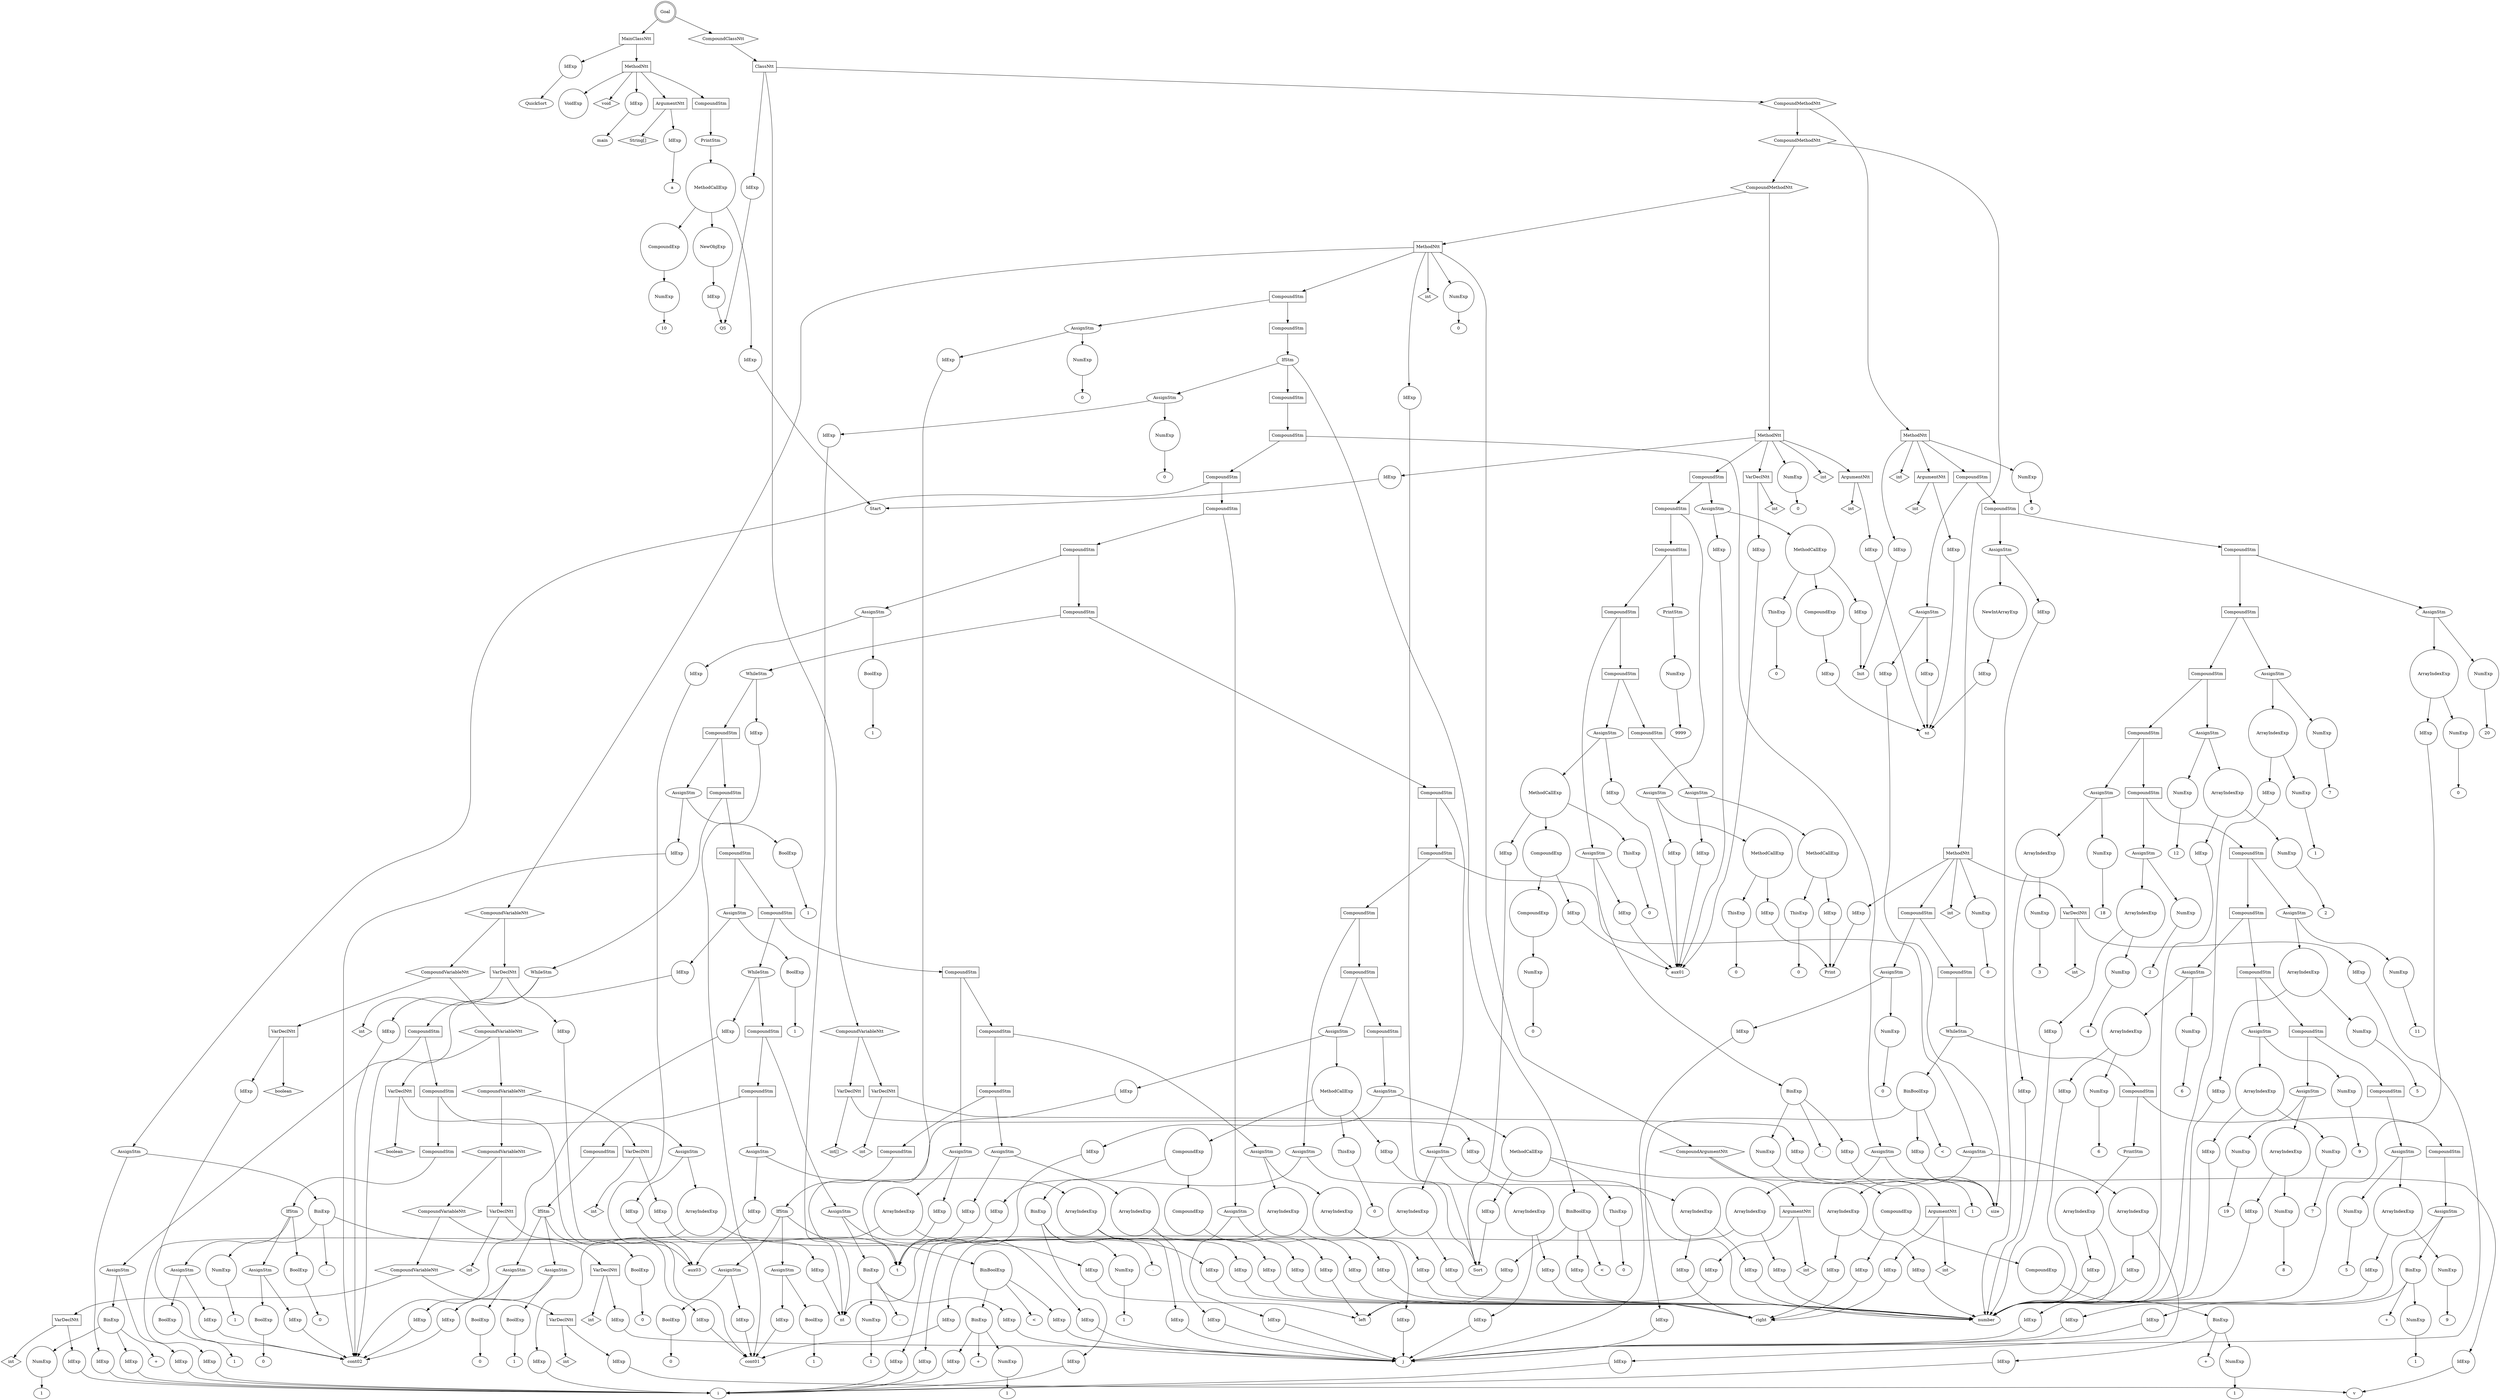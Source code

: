 digraph my_graph {
-1261397168;
-1261397168[label = "Goal", shape = "doublecircle"];
-1261397168->-1261435184;
-1261435184[label = "MainClassNtt", shape = "box"];
-1261435184->-1261434176
-1261434176[label = "IdExp", shape = "circle"];
-1261434176->-1259338288;
-1259338288[label = "QuickSort"];
-1261435184->-1250949040;
-1250949040[label = "MethodNtt", shape = "box"];
-1250949040->-1261435232;
-1261435232[label = "void", shape = "diamond" ];
-1250949040->-1261435280
-1261435280[label = "IdExp", shape = "circle"];
-1261435280->-1259338672;
-1259338672[label = "main"];
-1250949040->-1261435424;
-1261435424[label = "ArgumentNtt", shape = "box"];
-1261435424->-1261435376;
-1261435376[label = "String[]", shape = "diamond" ];
-1261435424->-1261434368
-1261434368[label = "IdExp", shape = "circle"];
-1261434368->-1259338448;
-1259338448[label = "a"];
-1250949040->-1261435136;
-1261435136[label = "CompoundStm", shape = "polygon"];
-1261435136->-1259338640;
-1259338640[label = "PrintStm", shape = "ellipse"];
-1259338640->-1261435040
-1261435040[label = "MethodCallExp", shape = "circle"];
-1261435040->-1261434608
-1261434608[label = "NewObjExp", shape = "circle"];
-1261434608->-1261434512
-1261434512[label = "IdExp", shape = "circle"];
-1261434512->-1259338512;
-1259338512[label = "QS"];
-1261435040->-1261434752
-1261434752[label = "IdExp", shape = "circle"];
-1261434752->-1259338576;
-1259338576[label = "Start"];
-1261435040->-1261434944;
-1261434944[label = "CompoundExp", shape = "circle"];
-1261434944->-1261434848
-1261434848[label = "NumExp", shape = "circle"];
-1261434848->-1261434847;
-1261434847[label = "10"];
-1250949040->-1259338736
-1259338736[label = "VoidExp", shape = "circle"];
-1261397168->-1261397120;
-1261397120[label = "CompoundClassNtt", shape = "hexagon"];
-1261397120->-1261397072;
-1261397072[label = "ClassNtt", shape = "box"];
-1261397072->-1261435712
-1261435712[label = "IdExp", shape = "circle"];
-1261435712->-1259338512;
-1259338512[label = "QS"];
-1261397072->-1261436336;
-1261436336[label = "CompoundVariableNtt", shape = "hexagon"];
-1261436336->-1261436000;
-1261436000[label = "VarDeclNtt", shape = "box"];
-1261436000->-1261435808;
-1261435808[label = "int[]", shape = "diamond" ];
-1261436000->-1261435904
-1261435904[label = "IdExp", shape = "circle"];
-1261435904->-1259338768;
-1259338768[label = "number"];
-1261436336->-1261436288;
-1261436288[label = "VarDeclNtt", shape = "box"];
-1261436288->-1261436096;
-1261436096[label = "int", shape = "diamond" ];
-1261436288->-1261436192
-1261436192[label = "IdExp", shape = "circle"];
-1261436192->-1259338832;
-1259338832[label = "size"];
-1261397072->-1261397024;
-1261397024[label = "CompoundMethodNtt", shape = "hexagon"];
-1261397024->-1261408688;
-1261408688[label = "CompoundMethodNtt", shape = "hexagon"];
-1261408688->-1261406240;
-1261406240[label = "CompoundMethodNtt", shape = "hexagon"];
-1261406240->-1250949616;
-1250949616[label = "MethodNtt", shape = "box"];
-1250949616->-1261436384;
-1261436384[label = "int", shape = "diamond" ];
-1250949616->-1261436480
-1261436480[label = "IdExp", shape = "circle"];
-1261436480->-1259338576;
-1259338576[label = "Start"];
-1250949616->-1261436768;
-1261436768[label = "ArgumentNtt", shape = "box"];
-1261436768->-1261436576;
-1261436576[label = "int", shape = "diamond" ];
-1261436768->-1261436672
-1261436672[label = "IdExp", shape = "circle"];
-1261436672->-1259338896;
-1259338896[label = "sz"];
-1250949616->-1261430912;
-1261430912[label = "VarDeclNtt", shape = "box"];
-1261430912->-1261436864;
-1261436864[label = "int", shape = "diamond" ];
-1261430912->-1261430816
-1261430816[label = "IdExp", shape = "circle"];
-1261430816->-1259338960;
-1259338960[label = "aux01"];
-1250949616->-1261428512;
-1261428512[label = "CompoundStm", shape = "polygon"];
-1261428512->-1261428464;
-1261428464[label = "CompoundStm", shape = "polygon"];
-1261428464->-1261428416;
-1261428416[label = "CompoundStm", shape = "polygon"];
-1261428416->-1261428368;
-1261428368[label = "CompoundStm", shape = "polygon"];
-1261428368->-1261428320;
-1261428320[label = "CompoundStm", shape = "polygon"];
-1261428320->-1261428272;
-1261428272[label = "CompoundStm", shape = "polygon"];
-1261428272->-1261428224;
-1261428224[label = "AssignStm", shape = "ellipse"];
-1261428224->-1261427792
-1261427792[label = "IdExp", shape = "circle"];
-1261427792->-1259338960;
-1259338960[label = "aux01"];
-1261428224->-1261428128
-1261428128[label = "MethodCallExp", shape = "circle"];
-1261428128->-1261427888
-1261427888[label = "ThisExp", shape = "circle"];
-1261427888->-1261427887;
-1261427887[label = "0"];
-1261428128->-1261428032
-1261428032[label = "IdExp", shape = "circle"];
-1261428032->-1259339088;
-1259339088[label = "Print"];
-1261428320->-1261433840;
-1261433840[label = "AssignStm", shape = "ellipse"];
-1261433840->-1261432976
-1261432976[label = "IdExp", shape = "circle"];
-1261432976->-1259338960;
-1259338960[label = "aux01"];
-1261433840->-1261433744
-1261433744[label = "MethodCallExp", shape = "circle"];
-1261433744->-1261433072
-1261433072[label = "ThisExp", shape = "circle"];
-1261433072->-1261433071;
-1261433071[label = "0"];
-1261433744->-1261433216
-1261433216[label = "IdExp", shape = "circle"];
-1261433216->-1259339184;
-1259339184[label = "Sort"];
-1261433744->-1261433648;
-1261433648[label = "CompoundExp", shape = "circle"];
-1261433648->-1261433408;
-1261433408[label = "CompoundExp", shape = "circle"];
-1261433408->-1261433312
-1261433312[label = "NumExp", shape = "circle"];
-1261433312->-1261433311;
-1261433311[label = "0"];
-1261433648->-1261433552
-1261433552[label = "IdExp", shape = "circle"];
-1261433552->-1259338960;
-1259338960[label = "aux01"];
-1261428368->-1261432880;
-1261432880[label = "AssignStm", shape = "ellipse"];
-1261432880->-1261432448
-1261432448[label = "IdExp", shape = "circle"];
-1261432448->-1259338960;
-1259338960[label = "aux01"];
-1261432880->-1261432784;
-1261432784[label = "BinExp", shape = "circle"];
-1261432784->-1261432592
-1261432592[label = "IdExp", shape = "circle"];
-1261432592->-1259338832;
-1259338832[label = "size"];
-1261432784->-1261432783;
-1261432783[label = "-" ];
-1261432784->-1261432688
-1261432688[label = "NumExp", shape = "circle"];
-1261432688->-1261432687;
-1261432687[label = "1"];
-1261428416->-1259339152;
-1259339152[label = "PrintStm", shape = "ellipse"];
-1259339152->-1261432304
-1261432304[label = "NumExp", shape = "circle"];
-1261432304->-1261432303;
-1261432303[label = "9999"];
-1261428464->-1261432256;
-1261432256[label = "AssignStm", shape = "ellipse"];
-1261432256->-1261431824
-1261431824[label = "IdExp", shape = "circle"];
-1261431824->-1259338960;
-1259338960[label = "aux01"];
-1261432256->-1261432160
-1261432160[label = "MethodCallExp", shape = "circle"];
-1261432160->-1261431920
-1261431920[label = "ThisExp", shape = "circle"];
-1261431920->-1261431919;
-1261431919[label = "0"];
-1261432160->-1261432064
-1261432064[label = "IdExp", shape = "circle"];
-1261432064->-1259339088;
-1259339088[label = "Print"];
-1261428512->-1261431728;
-1261431728[label = "AssignStm", shape = "ellipse"];
-1261431728->-1261431056
-1261431056[label = "IdExp", shape = "circle"];
-1261431056->-1259338960;
-1259338960[label = "aux01"];
-1261431728->-1261431632
-1261431632[label = "MethodCallExp", shape = "circle"];
-1261431632->-1261431152
-1261431152[label = "ThisExp", shape = "circle"];
-1261431152->-1261431151;
-1261431151[label = "0"];
-1261431632->-1261431296
-1261431296[label = "IdExp", shape = "circle"];
-1261431296->-1259339024;
-1259339024[label = "Init"];
-1261431632->-1261431536;
-1261431536[label = "CompoundExp", shape = "circle"];
-1261431536->-1261431440
-1261431440[label = "IdExp", shape = "circle"];
-1261431440->-1259338896;
-1259338896[label = "sz"];
-1250949616->-1261428560
-1261428560[label = "NumExp", shape = "circle"];
-1261428560->-1261428559;
-1261428559[label = "0"];
-1261406240->-1250950320;
-1250950320[label = "MethodNtt", shape = "box"];
-1250950320->-1261428704;
-1261428704[label = "int", shape = "diamond" ];
-1250950320->-1261428800
-1261428800[label = "IdExp", shape = "circle"];
-1261428800->-1259339184;
-1259339184[label = "Sort"];
-1250950320->-1261429424;
-1261429424[label = "CompoundArgumentNtt", shape = "hexagon"];
-1261429424->-1261429088;
-1261429088[label = "ArgumentNtt", shape = "box"];
-1261429088->-1261428896;
-1261428896[label = "int", shape = "diamond" ];
-1261429088->-1261428992
-1261428992[label = "IdExp", shape = "circle"];
-1261428992->-1259339248;
-1259339248[label = "left"];
-1261429424->-1261429376;
-1261429376[label = "ArgumentNtt", shape = "box"];
-1261429376->-1261429184;
-1261429184[label = "int", shape = "diamond" ];
-1261429376->-1261429280
-1261429280[label = "IdExp", shape = "circle"];
-1261429280->-1259339312;
-1259339312[label = "right"];
-1250950320->-1261425584;
-1261425584[label = "CompoundVariableNtt", shape = "hexagon"];
-1261425584->-1261425296;
-1261425296[label = "CompoundVariableNtt", shape = "hexagon"];
-1261425296->-1261425008;
-1261425008[label = "CompoundVariableNtt", shape = "hexagon"];
-1261425008->-1261424720;
-1261424720[label = "CompoundVariableNtt", shape = "hexagon"];
-1261424720->-1261430576;
-1261430576[label = "CompoundVariableNtt", shape = "hexagon"];
-1261430576->-1261430288;
-1261430288[label = "CompoundVariableNtt", shape = "hexagon"];
-1261430288->-1261430000;
-1261430000[label = "CompoundVariableNtt", shape = "hexagon"];
-1261430000->-1261429664;
-1261429664[label = "VarDeclNtt", shape = "box"];
-1261429664->-1261429472;
-1261429472[label = "int", shape = "diamond" ];
-1261429664->-1261429568
-1261429568[label = "IdExp", shape = "circle"];
-1261429568->-1259339376;
-1259339376[label = "v"];
-1261430000->-1261429952;
-1261429952[label = "VarDeclNtt", shape = "box"];
-1261429952->-1261429760;
-1261429760[label = "int", shape = "diamond" ];
-1261429952->-1261429856
-1261429856[label = "IdExp", shape = "circle"];
-1261429856->-1259339440;
-1259339440[label = "i"];
-1261430288->-1261430240;
-1261430240[label = "VarDeclNtt", shape = "box"];
-1261430240->-1261430048;
-1261430048[label = "int", shape = "diamond" ];
-1261430240->-1261430144
-1261430144[label = "IdExp", shape = "circle"];
-1261430144->-1259339504;
-1259339504[label = "j"];
-1261430576->-1261430528;
-1261430528[label = "VarDeclNtt", shape = "box"];
-1261430528->-1261430336;
-1261430336[label = "int", shape = "diamond" ];
-1261430528->-1261430432
-1261430432[label = "IdExp", shape = "circle"];
-1261430432->-1259339568;
-1259339568[label = "nt"];
-1261424720->-1261424672;
-1261424672[label = "VarDeclNtt", shape = "box"];
-1261424672->-1261430624;
-1261430624[label = "int", shape = "diamond" ];
-1261424672->-1261430720
-1261430720[label = "IdExp", shape = "circle"];
-1261430720->-1259339632;
-1259339632[label = "t"];
-1261425008->-1261424960;
-1261424960[label = "VarDeclNtt", shape = "box"];
-1261424960->-1261424768;
-1261424768[label = "boolean", shape = "diamond" ];
-1261424960->-1261424864
-1261424864[label = "IdExp", shape = "circle"];
-1261424864->-1259339696;
-1259339696[label = "cont01"];
-1261425296->-1261425248;
-1261425248[label = "VarDeclNtt", shape = "box"];
-1261425248->-1261425056;
-1261425056[label = "boolean", shape = "diamond" ];
-1261425248->-1261425152
-1261425152[label = "IdExp", shape = "circle"];
-1261425152->-1259339760;
-1259339760[label = "cont02"];
-1261425584->-1261425536;
-1261425536[label = "VarDeclNtt", shape = "box"];
-1261425536->-1261425344;
-1261425344[label = "int", shape = "diamond" ];
-1261425536->-1261425440
-1261425440[label = "IdExp", shape = "circle"];
-1261425440->-1259335728;
-1259335728[label = "aux03"];
-1250950320->-1261412240;
-1261412240[label = "CompoundStm", shape = "polygon"];
-1261412240->-1261412192;
-1261412192[label = "CompoundStm", shape = "polygon"];
-1261412192->-1261412144;
-1261412144[label = "IfStm", shape = "ellipse"];
-1261412144->-1261426208;
-1261426208[label = "BinBoolExp", shape = "circle"];
-1261426208->-1261425968
-1261425968[label = "IdExp", shape = "circle"];
-1261425968->-1259339248;
-1259339248[label = "left"];
-1261426208->-1261426207;
-1261426207[label = "<" ];
-1261426208->-1261426112
-1261426112[label = "IdExp", shape = "circle"];
-1261426112->-1259339312;
-1259339312[label = "right"];
-1261412144->-1261411808;
-1261411808[label = "CompoundStm", shape = "polygon"];
-1261411808->-1261411760;
-1261411760[label = "CompoundStm", shape = "polygon"];
-1261411760->-1261411712;
-1261411712[label = "CompoundStm", shape = "polygon"];
-1261411712->-1261411664;
-1261411664[label = "CompoundStm", shape = "polygon"];
-1261411664->-1261411616;
-1261411616[label = "CompoundStm", shape = "polygon"];
-1261411616->-1261411568;
-1261411568[label = "CompoundStm", shape = "polygon"];
-1261411568->-1261411520;
-1261411520[label = "CompoundStm", shape = "polygon"];
-1261411520->-1261411472;
-1261411472[label = "CompoundStm", shape = "polygon"];
-1261411472->-1261411424;
-1261411424[label = "CompoundStm", shape = "polygon"];
-1261411424->-1261411376;
-1261411376[label = "CompoundStm", shape = "polygon"];
-1261411376->-1261411328;
-1261411328[label = "CompoundStm", shape = "polygon"];
-1261411328->-1261411280;
-1261411280[label = "AssignStm", shape = "ellipse"];
-1261411280->-1261410176
-1261410176[label = "IdExp", shape = "circle"];
-1261410176->-1259339568;
-1259339568[label = "nt"];
-1261411280->-1261411184
-1261411184[label = "MethodCallExp", shape = "circle"];
-1261411184->-1261410272
-1261410272[label = "ThisExp", shape = "circle"];
-1261410272->-1261410271;
-1261410271[label = "0"];
-1261411184->-1261410416
-1261410416[label = "IdExp", shape = "circle"];
-1261410416->-1259339184;
-1259339184[label = "Sort"];
-1261411184->-1261411088;
-1261411088[label = "CompoundExp", shape = "circle"];
-1261411088->-1261410848;
-1261410848[label = "CompoundExp", shape = "circle"];
-1261410848->-1261410752;
-1261410752[label = "BinExp", shape = "circle"];
-1261410752->-1261410560
-1261410560[label = "IdExp", shape = "circle"];
-1261410560->-1259339440;
-1259339440[label = "i"];
-1261410752->-1261410751;
-1261410751[label = "+" ];
-1261410752->-1261410656
-1261410656[label = "NumExp", shape = "circle"];
-1261410656->-1261410655;
-1261410655[label = "1"];
-1261411088->-1261410992
-1261410992[label = "IdExp", shape = "circle"];
-1261410992->-1259339312;
-1259339312[label = "right"];
-1261411376->-1261410080;
-1261410080[label = "AssignStm", shape = "ellipse"];
-1261410080->-1261415120
-1261415120[label = "IdExp", shape = "circle"];
-1261415120->-1259339568;
-1259339568[label = "nt"];
-1261410080->-1261409984
-1261409984[label = "MethodCallExp", shape = "circle"];
-1261409984->-1261415216
-1261415216[label = "ThisExp", shape = "circle"];
-1261415216->-1261415215;
-1261415215[label = "0"];
-1261409984->-1261415360
-1261415360[label = "IdExp", shape = "circle"];
-1261415360->-1259339184;
-1259339184[label = "Sort"];
-1261409984->-1261409888;
-1261409888[label = "CompoundExp", shape = "circle"];
-1261409888->-1261409456;
-1261409456[label = "CompoundExp", shape = "circle"];
-1261409456->-1261409360
-1261409360[label = "IdExp", shape = "circle"];
-1261409360->-1259339248;
-1259339248[label = "left"];
-1261409888->-1261409792;
-1261409792[label = "BinExp", shape = "circle"];
-1261409792->-1261409600
-1261409600[label = "IdExp", shape = "circle"];
-1261409600->-1259339440;
-1259339440[label = "i"];
-1261409792->-1261409791;
-1261409791[label = "-" ];
-1261409792->-1261409696
-1261409696[label = "NumExp", shape = "circle"];
-1261409696->-1261409695;
-1261409695[label = "1"];
-1261411424->-1261415024;
-1261415024[label = "AssignStm", shape = "ellipse"];
-1261415024->-1261414784
-1261414784[label = "ArrayIndexExp", shape = "circle"];
-1261414784->-1261414544
-1261414544[label = "IdExp", shape = "circle"];
-1261414544->-1259338768;
-1259338768[label = "number"];
-1261414784->-1261414688
-1261414688[label = "IdExp", shape = "circle"];
-1261414688->-1259339312;
-1259339312[label = "right"];
-1261415024->-1261414928
-1261414928[label = "IdExp", shape = "circle"];
-1261414928->-1259339632;
-1259339632[label = "t"];
-1261411472->-1261414448;
-1261414448[label = "AssignStm", shape = "ellipse"];
-1261414448->-1261413968
-1261413968[label = "ArrayIndexExp", shape = "circle"];
-1261413968->-1261413728
-1261413728[label = "IdExp", shape = "circle"];
-1261413728->-1259338768;
-1259338768[label = "number"];
-1261413968->-1261413872
-1261413872[label = "IdExp", shape = "circle"];
-1261413872->-1259339440;
-1259339440[label = "i"];
-1261414448->-1261414352
-1261414352[label = "ArrayIndexExp", shape = "circle"];
-1261414352->-1261414112
-1261414112[label = "IdExp", shape = "circle"];
-1261414112->-1259338768;
-1259338768[label = "number"];
-1261414352->-1261414256
-1261414256[label = "IdExp", shape = "circle"];
-1261414256->-1259339312;
-1259339312[label = "right"];
-1261411520->-1261413632;
-1261413632[label = "AssignStm", shape = "ellipse"];
-1261413632->-1261413152
-1261413152[label = "ArrayIndexExp", shape = "circle"];
-1261413152->-1261412912
-1261412912[label = "IdExp", shape = "circle"];
-1261412912->-1259338768;
-1259338768[label = "number"];
-1261413152->-1261413056
-1261413056[label = "IdExp", shape = "circle"];
-1261413056->-1259339504;
-1259339504[label = "j"];
-1261413632->-1261413536
-1261413536[label = "ArrayIndexExp", shape = "circle"];
-1261413536->-1261413296
-1261413296[label = "IdExp", shape = "circle"];
-1261413296->-1259338768;
-1259338768[label = "number"];
-1261413536->-1261413440
-1261413440[label = "IdExp", shape = "circle"];
-1261413440->-1259339440;
-1259339440[label = "i"];
-1261411568->-1261412816;
-1261412816[label = "WhileStm", shape = "ellipse"];
-1261412816->-1261421936
-1261421936[label = "IdExp", shape = "circle"];
-1261421936->-1259339696;
-1259339696[label = "cont01"];
-1261412816->-1261412768;
-1261412768[label = "CompoundStm", shape = "polygon"];
-1261412768->-1261412720;
-1261412720[label = "CompoundStm", shape = "polygon"];
-1261412720->-1261412672;
-1261412672[label = "CompoundStm", shape = "polygon"];
-1261412672->-1261412624;
-1261412624[label = "CompoundStm", shape = "polygon"];
-1261412624->-1261412576;
-1261412576[label = "CompoundStm", shape = "polygon"];
-1261412576->-1261412528;
-1261412528[label = "CompoundStm", shape = "polygon"];
-1261412528->-1261412480;
-1261412480[label = "CompoundStm", shape = "polygon"];
-1261412480->-1261412432;
-1261412432[label = "CompoundStm", shape = "polygon"];
-1261412432->-1261412384;
-1261412384[label = "IfStm", shape = "ellipse"];
-1261412384->-1261417856;
-1261417856[label = "BinBoolExp", shape = "circle"];
-1261417856->-1261417424
-1261417424[label = "IdExp", shape = "circle"];
-1261417424->-1259339504;
-1259339504[label = "j"];
-1261417856->-1261417855;
-1261417855[label = "<" ];
-1261417856->-1261417760;
-1261417760[label = "BinExp", shape = "circle"];
-1261417760->-1261417568
-1261417568[label = "IdExp", shape = "circle"];
-1261417568->-1259339440;
-1259339440[label = "i"];
-1261417760->-1261417759;
-1261417759[label = "+" ];
-1261417760->-1261417664
-1261417664[label = "NumExp", shape = "circle"];
-1261417664->-1261417663;
-1261417663[label = "1"];
-1261412384->-1261418192;
-1261418192[label = "AssignStm", shape = "ellipse"];
-1261418192->-1261418000
-1261418000[label = "IdExp", shape = "circle"];
-1261418000->-1259339696;
-1259339696[label = "cont01"];
-1261418192->-1261418096
-1261418096[label = "BoolExp", shape = "circle"];
-1261418096->-1261418095;
-1261418095[label = "0"];
-1261412384->-1261418480;
-1261418480[label = "AssignStm", shape = "ellipse"];
-1261418480->-1261418288
-1261418288[label = "IdExp", shape = "circle"];
-1261418288->-1259339696;
-1259339696[label = "cont01"];
-1261418480->-1261418384
-1261418384[label = "BoolExp", shape = "circle"];
-1261418384->-1261418383;
-1261418383[label = "1"];
-1261412480->-1261417328;
-1261417328[label = "AssignStm", shape = "ellipse"];
-1261417328->-1261417088
-1261417088[label = "ArrayIndexExp", shape = "circle"];
-1261417088->-1261416848
-1261416848[label = "IdExp", shape = "circle"];
-1261416848->-1259338768;
-1259338768[label = "number"];
-1261417088->-1261416992
-1261416992[label = "IdExp", shape = "circle"];
-1261416992->-1259339504;
-1259339504[label = "j"];
-1261417328->-1261417232
-1261417232[label = "IdExp", shape = "circle"];
-1261417232->-1259339632;
-1259339632[label = "t"];
-1261412528->-1261416752;
-1261416752[label = "AssignStm", shape = "ellipse"];
-1261416752->-1261416272
-1261416272[label = "ArrayIndexExp", shape = "circle"];
-1261416272->-1261416032
-1261416032[label = "IdExp", shape = "circle"];
-1261416032->-1259338768;
-1259338768[label = "number"];
-1261416272->-1261416176
-1261416176[label = "IdExp", shape = "circle"];
-1261416176->-1259339440;
-1259339440[label = "i"];
-1261416752->-1261416656
-1261416656[label = "ArrayIndexExp", shape = "circle"];
-1261416656->-1261416416
-1261416416[label = "IdExp", shape = "circle"];
-1261416416->-1259338768;
-1259338768[label = "number"];
-1261416656->-1261416560
-1261416560[label = "IdExp", shape = "circle"];
-1261416560->-1259339504;
-1259339504[label = "j"];
-1261412576->-1261415936;
-1261415936[label = "AssignStm", shape = "ellipse"];
-1261415936->-1261415456
-1261415456[label = "IdExp", shape = "circle"];
-1261415456->-1259339632;
-1259339632[label = "t"];
-1261415936->-1261415840
-1261415840[label = "ArrayIndexExp", shape = "circle"];
-1261415840->-1261415600
-1261415600[label = "IdExp", shape = "circle"];
-1261415600->-1259338768;
-1259338768[label = "number"];
-1261415840->-1261415744
-1261415744[label = "IdExp", shape = "circle"];
-1261415744->-1259339440;
-1259339440[label = "i"];
-1261412624->-1261421504;
-1261421504[label = "WhileStm", shape = "ellipse"];
-1261421504->-1261419056
-1261419056[label = "IdExp", shape = "circle"];
-1261419056->-1259339760;
-1259339760[label = "cont02"];
-1261421504->-1261421456;
-1261421456[label = "CompoundStm", shape = "polygon"];
-1261421456->-1261421408;
-1261421408[label = "CompoundStm", shape = "polygon"];
-1261421408->-1261421360;
-1261421360[label = "CompoundStm", shape = "polygon"];
-1261421360->-1261421312;
-1261421312[label = "IfStm", shape = "ellipse"];
-1261421312->-1261420640
-1261420640[label = "BoolExp", shape = "circle"];
-1261420640->-1261420639;
-1261420639[label = "0"];
-1261421312->-1261420976;
-1261420976[label = "AssignStm", shape = "ellipse"];
-1261420976->-1261420784
-1261420784[label = "IdExp", shape = "circle"];
-1261420784->-1259339760;
-1259339760[label = "cont02"];
-1261420976->-1261420880
-1261420880[label = "BoolExp", shape = "circle"];
-1261420880->-1261420879;
-1261420879[label = "0"];
-1261421312->-1261421264;
-1261421264[label = "AssignStm", shape = "ellipse"];
-1261421264->-1261421072
-1261421072[label = "IdExp", shape = "circle"];
-1261421072->-1259339760;
-1259339760[label = "cont02"];
-1261421264->-1261421168
-1261421168[label = "BoolExp", shape = "circle"];
-1261421168->-1261421167;
-1261421167[label = "1"];
-1261421408->-1261420208;
-1261420208[label = "AssignStm", shape = "ellipse"];
-1261420208->-1261419728
-1261419728[label = "IdExp", shape = "circle"];
-1261419728->-1259335728;
-1259335728[label = "aux03"];
-1261420208->-1261420112
-1261420112[label = "ArrayIndexExp", shape = "circle"];
-1261420112->-1261419872
-1261419872[label = "IdExp", shape = "circle"];
-1261419872->-1259338768;
-1259338768[label = "number"];
-1261420112->-1261420016
-1261420016[label = "IdExp", shape = "circle"];
-1261420016->-1259339504;
-1259339504[label = "j"];
-1261421456->-1261419632;
-1261419632[label = "AssignStm", shape = "ellipse"];
-1261419632->-1261419200
-1261419200[label = "IdExp", shape = "circle"];
-1261419200->-1259339504;
-1259339504[label = "j"];
-1261419632->-1261419536;
-1261419536[label = "BinExp", shape = "circle"];
-1261419536->-1261419344
-1261419344[label = "IdExp", shape = "circle"];
-1261419344->-1259339504;
-1259339504[label = "j"];
-1261419536->-1261419535;
-1261419535[label = "-" ];
-1261419536->-1261419440
-1261419440[label = "NumExp", shape = "circle"];
-1261419440->-1261419439;
-1261419439[label = "1"];
-1261412672->-1261418960;
-1261418960[label = "AssignStm", shape = "ellipse"];
-1261418960->-1261418768
-1261418768[label = "IdExp", shape = "circle"];
-1261418768->-1259339760;
-1259339760[label = "cont02"];
-1261418960->-1261418864
-1261418864[label = "BoolExp", shape = "circle"];
-1261418864->-1261418863;
-1261418863[label = "1"];
-1261412720->-1261418672;
-1261418672[label = "WhileStm", shape = "ellipse"];
-1261418672->-1261422368
-1261422368[label = "IdExp", shape = "circle"];
-1261422368->-1259339760;
-1259339760[label = "cont02"];
-1261418672->-1261418624;
-1261418624[label = "CompoundStm", shape = "polygon"];
-1261418624->-1261418576;
-1261418576[label = "CompoundStm", shape = "polygon"];
-1261418576->-1261418528;
-1261418528[label = "CompoundStm", shape = "polygon"];
-1261418528->-1261424624;
-1261424624[label = "IfStm", shape = "ellipse"];
-1261424624->-1261423952
-1261423952[label = "BoolExp", shape = "circle"];
-1261423952->-1261423951;
-1261423951[label = "0"];
-1261424624->-1261424288;
-1261424288[label = "AssignStm", shape = "ellipse"];
-1261424288->-1261424096
-1261424096[label = "IdExp", shape = "circle"];
-1261424096->-1259339760;
-1259339760[label = "cont02"];
-1261424288->-1261424192
-1261424192[label = "BoolExp", shape = "circle"];
-1261424192->-1261424191;
-1261424191[label = "0"];
-1261424624->-1261424576;
-1261424576[label = "AssignStm", shape = "ellipse"];
-1261424576->-1261424384
-1261424384[label = "IdExp", shape = "circle"];
-1261424384->-1259339760;
-1259339760[label = "cont02"];
-1261424576->-1261424480
-1261424480[label = "BoolExp", shape = "circle"];
-1261424480->-1261424479;
-1261424479[label = "1"];
-1261418576->-1261423520;
-1261423520[label = "AssignStm", shape = "ellipse"];
-1261423520->-1261423040
-1261423040[label = "IdExp", shape = "circle"];
-1261423040->-1259335728;
-1259335728[label = "aux03"];
-1261423520->-1261423424
-1261423424[label = "ArrayIndexExp", shape = "circle"];
-1261423424->-1261423184
-1261423184[label = "IdExp", shape = "circle"];
-1261423184->-1259338768;
-1259338768[label = "number"];
-1261423424->-1261423328
-1261423328[label = "IdExp", shape = "circle"];
-1261423328->-1259339440;
-1259339440[label = "i"];
-1261418624->-1261422944;
-1261422944[label = "AssignStm", shape = "ellipse"];
-1261422944->-1261422512
-1261422512[label = "IdExp", shape = "circle"];
-1261422512->-1259339440;
-1259339440[label = "i"];
-1261422944->-1261422848;
-1261422848[label = "BinExp", shape = "circle"];
-1261422848->-1261422656
-1261422656[label = "IdExp", shape = "circle"];
-1261422656->-1259339440;
-1259339440[label = "i"];
-1261422848->-1261422847;
-1261422847[label = "+" ];
-1261422848->-1261422752
-1261422752[label = "NumExp", shape = "circle"];
-1261422752->-1261422751;
-1261422751[label = "1"];
-1261412768->-1261422272;
-1261422272[label = "AssignStm", shape = "ellipse"];
-1261422272->-1261422080
-1261422080[label = "IdExp", shape = "circle"];
-1261422080->-1259339760;
-1259339760[label = "cont02"];
-1261422272->-1261422176
-1261422176[label = "BoolExp", shape = "circle"];
-1261422176->-1261422175;
-1261422175[label = "1"];
-1261411616->-1261421840;
-1261421840[label = "AssignStm", shape = "ellipse"];
-1261421840->-1261421648
-1261421648[label = "IdExp", shape = "circle"];
-1261421648->-1259339696;
-1259339696[label = "cont01"];
-1261421840->-1261421744
-1261421744[label = "BoolExp", shape = "circle"];
-1261421744->-1261421743;
-1261421743[label = "1"];
-1261411664->-1261427696;
-1261427696[label = "AssignStm", shape = "ellipse"];
-1261427696->-1261427456
-1261427456[label = "IdExp", shape = "circle"];
-1261427456->-1259339504;
-1259339504[label = "j"];
-1261427696->-1261427600
-1261427600[label = "IdExp", shape = "circle"];
-1261427600->-1259339312;
-1259339312[label = "right"];
-1261411712->-1261427360;
-1261427360[label = "AssignStm", shape = "ellipse"];
-1261427360->-1261426928
-1261426928[label = "IdExp", shape = "circle"];
-1261426928->-1259339440;
-1259339440[label = "i"];
-1261427360->-1261427264;
-1261427264[label = "BinExp", shape = "circle"];
-1261427264->-1261427072
-1261427072[label = "IdExp", shape = "circle"];
-1261427072->-1259339248;
-1259339248[label = "left"];
-1261427264->-1261427263;
-1261427263[label = "-" ];
-1261427264->-1261427168
-1261427168[label = "NumExp", shape = "circle"];
-1261427168->-1261427167;
-1261427167[label = "1"];
-1261411760->-1261426832;
-1261426832[label = "AssignStm", shape = "ellipse"];
-1261426832->-1261426352
-1261426352[label = "IdExp", shape = "circle"];
-1261426352->-1259339376;
-1259339376[label = "v"];
-1261426832->-1261426736
-1261426736[label = "ArrayIndexExp", shape = "circle"];
-1261426736->-1261426496
-1261426496[label = "IdExp", shape = "circle"];
-1261426496->-1259338768;
-1259338768[label = "number"];
-1261426736->-1261426640
-1261426640[label = "IdExp", shape = "circle"];
-1261426640->-1259339696;
-1259339696[label = "cont01"];
-1261412144->-1261412096;
-1261412096[label = "AssignStm", shape = "ellipse"];
-1261412096->-1261411904
-1261411904[label = "IdExp", shape = "circle"];
-1261411904->-1259339568;
-1259339568[label = "nt"];
-1261412096->-1261412000
-1261412000[label = "NumExp", shape = "circle"];
-1261412000->-1261411999;
-1261411999[label = "0"];
-1261412240->-1261425872;
-1261425872[label = "AssignStm", shape = "ellipse"];
-1261425872->-1261425680
-1261425680[label = "IdExp", shape = "circle"];
-1261425680->-1259339632;
-1259339632[label = "t"];
-1261425872->-1261425776
-1261425776[label = "NumExp", shape = "circle"];
-1261425776->-1261425775;
-1261425775[label = "0"];
-1250950320->-1261412288
-1261412288[label = "NumExp", shape = "circle"];
-1261412288->-1261412287;
-1261412287[label = "0"];
-1261408688->-1250950384;
-1250950384[label = "MethodNtt", shape = "box"];
-1250950384->-1261406288;
-1261406288[label = "int", shape = "diamond" ];
-1250950384->-1261406384
-1261406384[label = "IdExp", shape = "circle"];
-1261406384->-1259339088;
-1259339088[label = "Print"];
-1250950384->-1261406672;
-1261406672[label = "VarDeclNtt", shape = "box"];
-1261406672->-1261406480;
-1261406480[label = "int", shape = "diamond" ];
-1261406672->-1261406576
-1261406576[label = "IdExp", shape = "circle"];
-1261406576->-1259339504;
-1259339504[label = "j"];
-1250950384->-1261408544;
-1261408544[label = "CompoundStm", shape = "polygon"];
-1261408544->-1261408496;
-1261408496[label = "CompoundStm", shape = "polygon"];
-1261408496->-1261408448;
-1261408448[label = "WhileStm", shape = "ellipse"];
-1261408448->-1261407344;
-1261407344[label = "BinBoolExp", shape = "circle"];
-1261407344->-1261407104
-1261407104[label = "IdExp", shape = "circle"];
-1261407104->-1259339504;
-1259339504[label = "j"];
-1261407344->-1261407343;
-1261407343[label = "<" ];
-1261407344->-1261407248
-1261407248[label = "IdExp", shape = "circle"];
-1261407248->-1259338832;
-1259338832[label = "size"];
-1261408448->-1261408400;
-1261408400[label = "CompoundStm", shape = "polygon"];
-1261408400->-1261408352;
-1261408352[label = "CompoundStm", shape = "polygon"];
-1261408352->-1261408304;
-1261408304[label = "AssignStm", shape = "ellipse"];
-1261408304->-1261407872
-1261407872[label = "IdExp", shape = "circle"];
-1261407872->-1259339504;
-1259339504[label = "j"];
-1261408304->-1261408208;
-1261408208[label = "BinExp", shape = "circle"];
-1261408208->-1261408016
-1261408016[label = "IdExp", shape = "circle"];
-1261408016->-1259339504;
-1259339504[label = "j"];
-1261408208->-1261408207;
-1261408207[label = "+" ];
-1261408208->-1261408112
-1261408112[label = "NumExp", shape = "circle"];
-1261408112->-1261408111;
-1261408111[label = "1"];
-1261408400->-1259335792;
-1259335792[label = "PrintStm", shape = "ellipse"];
-1259335792->-1261407728
-1261407728[label = "ArrayIndexExp", shape = "circle"];
-1261407728->-1261407488
-1261407488[label = "IdExp", shape = "circle"];
-1261407488->-1259338768;
-1259338768[label = "number"];
-1261407728->-1261407632
-1261407632[label = "IdExp", shape = "circle"];
-1261407632->-1259339504;
-1259339504[label = "j"];
-1261408544->-1261407008;
-1261407008[label = "AssignStm", shape = "ellipse"];
-1261407008->-1261406816
-1261406816[label = "IdExp", shape = "circle"];
-1261406816->-1259339504;
-1259339504[label = "j"];
-1261407008->-1261406912
-1261406912[label = "NumExp", shape = "circle"];
-1261406912->-1261406911;
-1261406911[label = "0"];
-1250950384->-1261408592
-1261408592[label = "NumExp", shape = "circle"];
-1261408592->-1261408591;
-1261408591[label = "0"];
-1261397024->-1250950448;
-1250950448[label = "MethodNtt", shape = "box"];
-1250950448->-1261408736;
-1261408736[label = "int", shape = "diamond" ];
-1250950448->-1261408832
-1261408832[label = "IdExp", shape = "circle"];
-1261408832->-1259339024;
-1259339024[label = "Init"];
-1250950448->-1261409120;
-1261409120[label = "ArgumentNtt", shape = "box"];
-1261409120->-1261408928;
-1261408928[label = "int", shape = "diamond" ];
-1261409120->-1261409024
-1261409024[label = "IdExp", shape = "circle"];
-1261409024->-1259338896;
-1259338896[label = "sz"];
-1250950448->-1261403024;
-1261403024[label = "CompoundStm", shape = "polygon"];
-1261403024->-1261402976;
-1261402976[label = "CompoundStm", shape = "polygon"];
-1261402976->-1261402928;
-1261402928[label = "CompoundStm", shape = "polygon"];
-1261402928->-1261402880;
-1261402880[label = "CompoundStm", shape = "polygon"];
-1261402880->-1261402832;
-1261402832[label = "CompoundStm", shape = "polygon"];
-1261402832->-1261402784;
-1261402784[label = "CompoundStm", shape = "polygon"];
-1261402784->-1261402736;
-1261402736[label = "CompoundStm", shape = "polygon"];
-1261402736->-1261402688;
-1261402688[label = "CompoundStm", shape = "polygon"];
-1261402688->-1261402640;
-1261402640[label = "CompoundStm", shape = "polygon"];
-1261402640->-1261402592;
-1261402592[label = "CompoundStm", shape = "polygon"];
-1261402592->-1261402544;
-1261402544[label = "CompoundStm", shape = "polygon"];
-1261402544->-1261402496;
-1261402496[label = "CompoundStm", shape = "polygon"];
-1261402496->-1261402448;
-1261402448[label = "AssignStm", shape = "ellipse"];
-1261402448->-1261402256
-1261402256[label = "ArrayIndexExp", shape = "circle"];
-1261402256->-1261402064
-1261402064[label = "IdExp", shape = "circle"];
-1261402064->-1259338768;
-1259338768[label = "number"];
-1261402256->-1261402160
-1261402160[label = "NumExp", shape = "circle"];
-1261402160->-1261402159;
-1261402159[label = "9"];
-1261402448->-1261402352
-1261402352[label = "NumExp", shape = "circle"];
-1261402352->-1261402351;
-1261402351[label = "5"];
-1261402544->-1261401968;
-1261401968[label = "AssignStm", shape = "ellipse"];
-1261401968->-1261401776
-1261401776[label = "ArrayIndexExp", shape = "circle"];
-1261401776->-1261401584
-1261401584[label = "IdExp", shape = "circle"];
-1261401584->-1259338768;
-1259338768[label = "number"];
-1261401776->-1261401680
-1261401680[label = "NumExp", shape = "circle"];
-1261401680->-1261401679;
-1261401679[label = "8"];
-1261401968->-1261401872
-1261401872[label = "NumExp", shape = "circle"];
-1261401872->-1261401871;
-1261401871[label = "19"];
-1261402592->-1261401488;
-1261401488[label = "AssignStm", shape = "ellipse"];
-1261401488->-1261401296
-1261401296[label = "ArrayIndexExp", shape = "circle"];
-1261401296->-1261401104
-1261401104[label = "IdExp", shape = "circle"];
-1261401104->-1259338768;
-1259338768[label = "number"];
-1261401296->-1261401200
-1261401200[label = "NumExp", shape = "circle"];
-1261401200->-1261401199;
-1261401199[label = "7"];
-1261401488->-1261401392
-1261401392[label = "NumExp", shape = "circle"];
-1261401392->-1261401391;
-1261401391[label = "9"];
-1261402640->-1261401008;
-1261401008[label = "AssignStm", shape = "ellipse"];
-1261401008->-1261400816
-1261400816[label = "ArrayIndexExp", shape = "circle"];
-1261400816->-1261400624
-1261400624[label = "IdExp", shape = "circle"];
-1261400624->-1259338768;
-1259338768[label = "number"];
-1261400816->-1261400720
-1261400720[label = "NumExp", shape = "circle"];
-1261400720->-1261400719;
-1261400719[label = "6"];
-1261401008->-1261400912
-1261400912[label = "NumExp", shape = "circle"];
-1261400912->-1261400911;
-1261400911[label = "6"];
-1261402688->-1261400528;
-1261400528[label = "AssignStm", shape = "ellipse"];
-1261400528->-1261400336
-1261400336[label = "ArrayIndexExp", shape = "circle"];
-1261400336->-1261400144
-1261400144[label = "IdExp", shape = "circle"];
-1261400144->-1259338768;
-1259338768[label = "number"];
-1261400336->-1261400240
-1261400240[label = "NumExp", shape = "circle"];
-1261400240->-1261400239;
-1261400239[label = "5"];
-1261400528->-1261400432
-1261400432[label = "NumExp", shape = "circle"];
-1261400432->-1261400431;
-1261400431[label = "11"];
-1261402736->-1261406192;
-1261406192[label = "AssignStm", shape = "ellipse"];
-1261406192->-1261406000
-1261406000[label = "ArrayIndexExp", shape = "circle"];
-1261406000->-1261405808
-1261405808[label = "IdExp", shape = "circle"];
-1261405808->-1259338768;
-1259338768[label = "number"];
-1261406000->-1261405904
-1261405904[label = "NumExp", shape = "circle"];
-1261405904->-1261405903;
-1261405903[label = "4"];
-1261406192->-1261406096
-1261406096[label = "NumExp", shape = "circle"];
-1261406096->-1261406095;
-1261406095[label = "2"];
-1261402784->-1261405712;
-1261405712[label = "AssignStm", shape = "ellipse"];
-1261405712->-1261405520
-1261405520[label = "ArrayIndexExp", shape = "circle"];
-1261405520->-1261405328
-1261405328[label = "IdExp", shape = "circle"];
-1261405328->-1259338768;
-1259338768[label = "number"];
-1261405520->-1261405424
-1261405424[label = "NumExp", shape = "circle"];
-1261405424->-1261405423;
-1261405423[label = "3"];
-1261405712->-1261405616
-1261405616[label = "NumExp", shape = "circle"];
-1261405616->-1261405615;
-1261405615[label = "18"];
-1261402832->-1261405232;
-1261405232[label = "AssignStm", shape = "ellipse"];
-1261405232->-1261405040
-1261405040[label = "ArrayIndexExp", shape = "circle"];
-1261405040->-1261404848
-1261404848[label = "IdExp", shape = "circle"];
-1261404848->-1259338768;
-1259338768[label = "number"];
-1261405040->-1261404944
-1261404944[label = "NumExp", shape = "circle"];
-1261404944->-1261404943;
-1261404943[label = "2"];
-1261405232->-1261405136
-1261405136[label = "NumExp", shape = "circle"];
-1261405136->-1261405135;
-1261405135[label = "12"];
-1261402880->-1261404752;
-1261404752[label = "AssignStm", shape = "ellipse"];
-1261404752->-1261404560
-1261404560[label = "ArrayIndexExp", shape = "circle"];
-1261404560->-1261404368
-1261404368[label = "IdExp", shape = "circle"];
-1261404368->-1259338768;
-1259338768[label = "number"];
-1261404560->-1261404464
-1261404464[label = "NumExp", shape = "circle"];
-1261404464->-1261404463;
-1261404463[label = "1"];
-1261404752->-1261404656
-1261404656[label = "NumExp", shape = "circle"];
-1261404656->-1261404655;
-1261404655[label = "7"];
-1261402928->-1261404272;
-1261404272[label = "AssignStm", shape = "ellipse"];
-1261404272->-1261404080
-1261404080[label = "ArrayIndexExp", shape = "circle"];
-1261404080->-1261403888
-1261403888[label = "IdExp", shape = "circle"];
-1261403888->-1259338768;
-1259338768[label = "number"];
-1261404080->-1261403984
-1261403984[label = "NumExp", shape = "circle"];
-1261403984->-1261403983;
-1261403983[label = "0"];
-1261404272->-1261404176
-1261404176[label = "NumExp", shape = "circle"];
-1261404176->-1261404175;
-1261404175[label = "20"];
-1261402976->-1261403792;
-1261403792[label = "AssignStm", shape = "ellipse"];
-1261403792->-1261403456
-1261403456[label = "IdExp", shape = "circle"];
-1261403456->-1259338768;
-1259338768[label = "number"];
-1261403792->-1261403696
-1261403696[label = "NewIntArrayExp", shape = "circle"];
-1261403696->-1261403600
-1261403600[label = "IdExp", shape = "circle"];
-1261403600->-1259338896;
-1259338896[label = "sz"];
-1261403024->-1261403360;
-1261403360[label = "AssignStm", shape = "ellipse"];
-1261403360->-1261409264
-1261409264[label = "IdExp", shape = "circle"];
-1261409264->-1259338832;
-1259338832[label = "size"];
-1261403360->-1261403264
-1261403264[label = "IdExp", shape = "circle"];
-1261403264->-1259338896;
-1259338896[label = "sz"];
-1250950448->-1261403072
-1261403072[label = "NumExp", shape = "circle"];
-1261403072->-1261403071;
-1261403071[label = "0"];

}